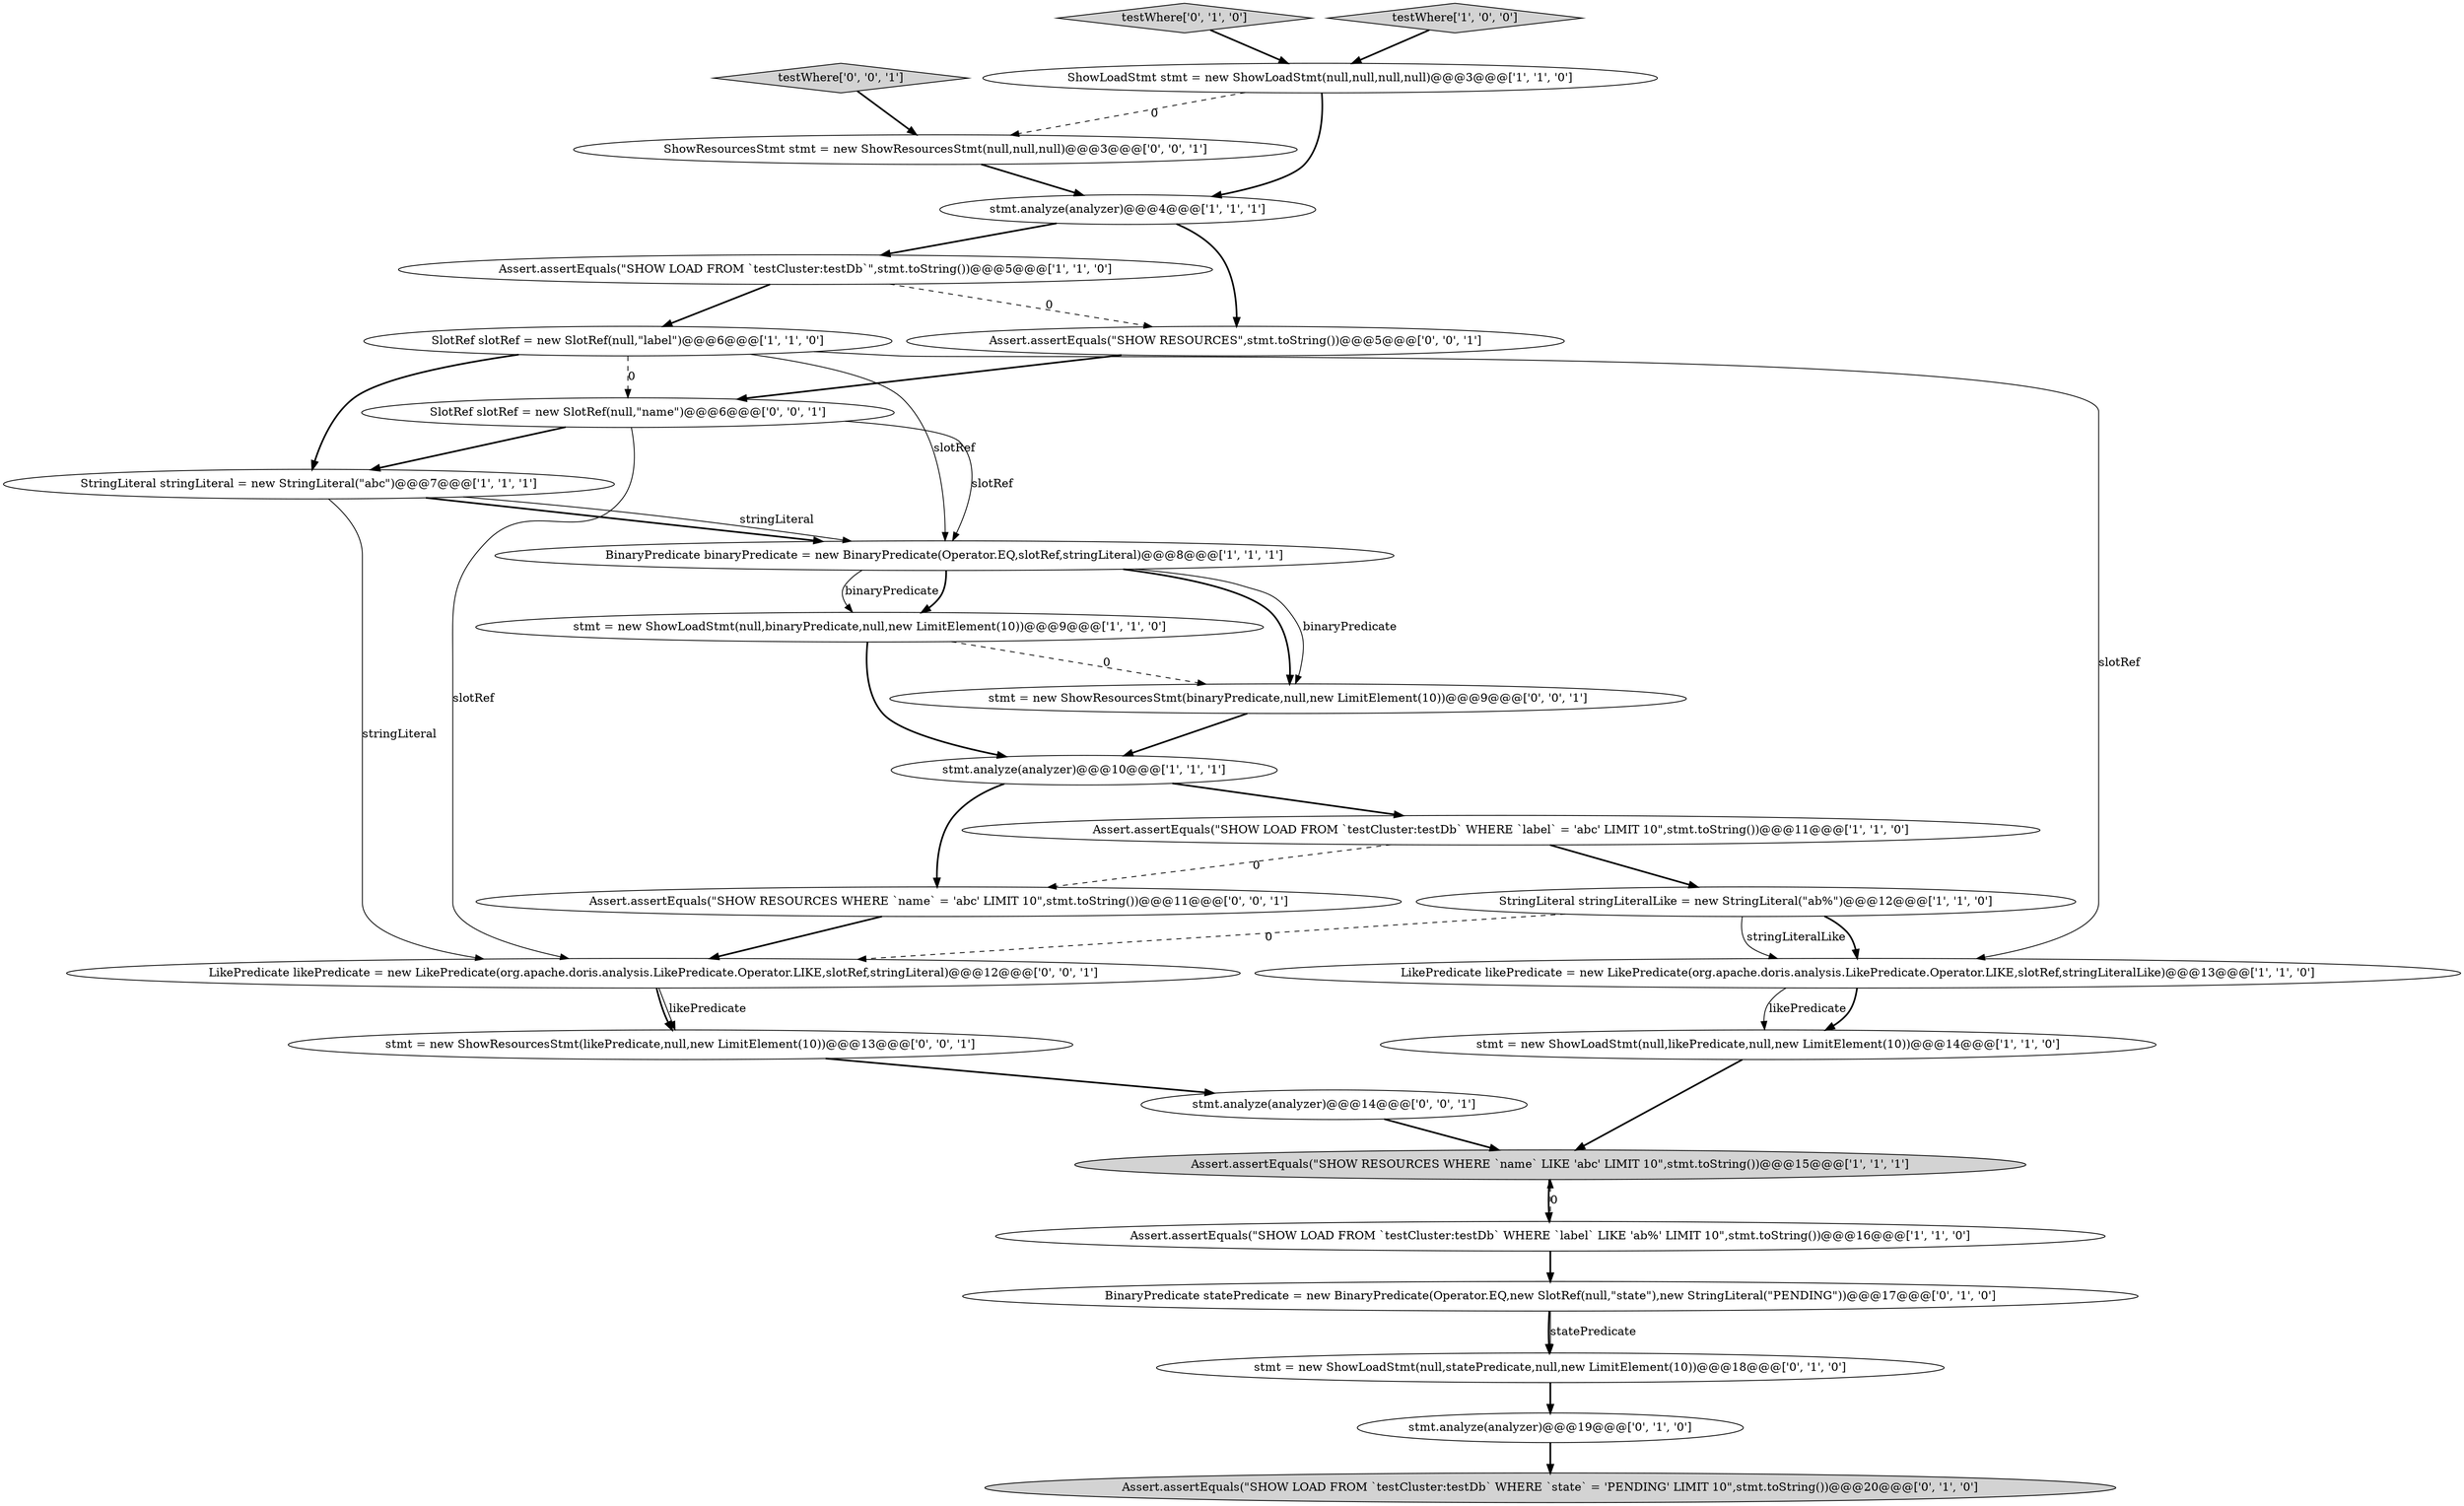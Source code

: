 digraph {
10 [style = filled, label = "SlotRef slotRef = new SlotRef(null,\"label\")@@@6@@@['1', '1', '0']", fillcolor = white, shape = ellipse image = "AAA0AAABBB1BBB"];
18 [style = filled, label = "stmt = new ShowLoadStmt(null,statePredicate,null,new LimitElement(10))@@@18@@@['0', '1', '0']", fillcolor = white, shape = ellipse image = "AAA1AAABBB2BBB"];
7 [style = filled, label = "StringLiteral stringLiteral = new StringLiteral(\"abc\")@@@7@@@['1', '1', '1']", fillcolor = white, shape = ellipse image = "AAA0AAABBB1BBB"];
28 [style = filled, label = "stmt = new ShowResourcesStmt(likePredicate,null,new LimitElement(10))@@@13@@@['0', '0', '1']", fillcolor = white, shape = ellipse image = "AAA0AAABBB3BBB"];
23 [style = filled, label = "ShowResourcesStmt stmt = new ShowResourcesStmt(null,null,null)@@@3@@@['0', '0', '1']", fillcolor = white, shape = ellipse image = "AAA0AAABBB3BBB"];
12 [style = filled, label = "BinaryPredicate binaryPredicate = new BinaryPredicate(Operator.EQ,slotRef,stringLiteral)@@@8@@@['1', '1', '1']", fillcolor = white, shape = ellipse image = "AAA0AAABBB1BBB"];
25 [style = filled, label = "testWhere['0', '0', '1']", fillcolor = lightgray, shape = diamond image = "AAA0AAABBB3BBB"];
6 [style = filled, label = "ShowLoadStmt stmt = new ShowLoadStmt(null,null,null,null)@@@3@@@['1', '1', '0']", fillcolor = white, shape = ellipse image = "AAA0AAABBB1BBB"];
22 [style = filled, label = "SlotRef slotRef = new SlotRef(null,\"name\")@@@6@@@['0', '0', '1']", fillcolor = white, shape = ellipse image = "AAA0AAABBB3BBB"];
24 [style = filled, label = "Assert.assertEquals(\"SHOW RESOURCES WHERE `name` = 'abc' LIMIT 10\",stmt.toString())@@@11@@@['0', '0', '1']", fillcolor = white, shape = ellipse image = "AAA0AAABBB3BBB"];
5 [style = filled, label = "Assert.assertEquals(\"SHOW RESOURCES WHERE `name` LIKE 'abc' LIMIT 10\",stmt.toString())@@@15@@@['1', '1', '1']", fillcolor = lightgray, shape = ellipse image = "AAA0AAABBB1BBB"];
26 [style = filled, label = "Assert.assertEquals(\"SHOW RESOURCES\",stmt.toString())@@@5@@@['0', '0', '1']", fillcolor = white, shape = ellipse image = "AAA0AAABBB3BBB"];
27 [style = filled, label = "stmt.analyze(analyzer)@@@14@@@['0', '0', '1']", fillcolor = white, shape = ellipse image = "AAA0AAABBB3BBB"];
11 [style = filled, label = "stmt = new ShowLoadStmt(null,binaryPredicate,null,new LimitElement(10))@@@9@@@['1', '1', '0']", fillcolor = white, shape = ellipse image = "AAA0AAABBB1BBB"];
17 [style = filled, label = "testWhere['0', '1', '0']", fillcolor = lightgray, shape = diamond image = "AAA0AAABBB2BBB"];
3 [style = filled, label = "Assert.assertEquals(\"SHOW LOAD FROM `testCluster:testDb` WHERE `label` LIKE 'ab%' LIMIT 10\",stmt.toString())@@@16@@@['1', '1', '0']", fillcolor = white, shape = ellipse image = "AAA0AAABBB1BBB"];
19 [style = filled, label = "Assert.assertEquals(\"SHOW LOAD FROM `testCluster:testDb` WHERE `state` = 'PENDING' LIMIT 10\",stmt.toString())@@@20@@@['0', '1', '0']", fillcolor = lightgray, shape = ellipse image = "AAA1AAABBB2BBB"];
4 [style = filled, label = "stmt = new ShowLoadStmt(null,likePredicate,null,new LimitElement(10))@@@14@@@['1', '1', '0']", fillcolor = white, shape = ellipse image = "AAA0AAABBB1BBB"];
0 [style = filled, label = "StringLiteral stringLiteralLike = new StringLiteral(\"ab%\")@@@12@@@['1', '1', '0']", fillcolor = white, shape = ellipse image = "AAA0AAABBB1BBB"];
1 [style = filled, label = "LikePredicate likePredicate = new LikePredicate(org.apache.doris.analysis.LikePredicate.Operator.LIKE,slotRef,stringLiteralLike)@@@13@@@['1', '1', '0']", fillcolor = white, shape = ellipse image = "AAA0AAABBB1BBB"];
15 [style = filled, label = "stmt.analyze(analyzer)@@@19@@@['0', '1', '0']", fillcolor = white, shape = ellipse image = "AAA1AAABBB2BBB"];
14 [style = filled, label = "stmt.analyze(analyzer)@@@10@@@['1', '1', '1']", fillcolor = white, shape = ellipse image = "AAA0AAABBB1BBB"];
8 [style = filled, label = "Assert.assertEquals(\"SHOW LOAD FROM `testCluster:testDb` WHERE `label` = 'abc' LIMIT 10\",stmt.toString())@@@11@@@['1', '1', '0']", fillcolor = white, shape = ellipse image = "AAA0AAABBB1BBB"];
20 [style = filled, label = "stmt = new ShowResourcesStmt(binaryPredicate,null,new LimitElement(10))@@@9@@@['0', '0', '1']", fillcolor = white, shape = ellipse image = "AAA0AAABBB3BBB"];
16 [style = filled, label = "BinaryPredicate statePredicate = new BinaryPredicate(Operator.EQ,new SlotRef(null,\"state\"),new StringLiteral(\"PENDING\"))@@@17@@@['0', '1', '0']", fillcolor = white, shape = ellipse image = "AAA1AAABBB2BBB"];
9 [style = filled, label = "testWhere['1', '0', '0']", fillcolor = lightgray, shape = diamond image = "AAA0AAABBB1BBB"];
21 [style = filled, label = "LikePredicate likePredicate = new LikePredicate(org.apache.doris.analysis.LikePredicate.Operator.LIKE,slotRef,stringLiteral)@@@12@@@['0', '0', '1']", fillcolor = white, shape = ellipse image = "AAA0AAABBB3BBB"];
2 [style = filled, label = "stmt.analyze(analyzer)@@@4@@@['1', '1', '1']", fillcolor = white, shape = ellipse image = "AAA0AAABBB1BBB"];
13 [style = filled, label = "Assert.assertEquals(\"SHOW LOAD FROM `testCluster:testDb`\",stmt.toString())@@@5@@@['1', '1', '0']", fillcolor = white, shape = ellipse image = "AAA0AAABBB1BBB"];
24->21 [style = bold, label=""];
25->23 [style = bold, label=""];
26->22 [style = bold, label=""];
23->2 [style = bold, label=""];
7->21 [style = solid, label="stringLiteral"];
13->26 [style = dashed, label="0"];
1->4 [style = solid, label="likePredicate"];
2->26 [style = bold, label=""];
0->1 [style = solid, label="stringLiteralLike"];
11->20 [style = dashed, label="0"];
8->0 [style = bold, label=""];
0->21 [style = dashed, label="0"];
16->18 [style = bold, label=""];
2->13 [style = bold, label=""];
10->12 [style = solid, label="slotRef"];
4->5 [style = bold, label=""];
22->12 [style = solid, label="slotRef"];
8->24 [style = dashed, label="0"];
15->19 [style = bold, label=""];
12->11 [style = solid, label="binaryPredicate"];
14->24 [style = bold, label=""];
10->1 [style = solid, label="slotRef"];
0->1 [style = bold, label=""];
11->14 [style = bold, label=""];
22->21 [style = solid, label="slotRef"];
6->2 [style = bold, label=""];
9->6 [style = bold, label=""];
16->18 [style = solid, label="statePredicate"];
28->27 [style = bold, label=""];
10->7 [style = bold, label=""];
7->12 [style = bold, label=""];
7->12 [style = solid, label="stringLiteral"];
17->6 [style = bold, label=""];
22->7 [style = bold, label=""];
27->5 [style = bold, label=""];
14->8 [style = bold, label=""];
12->20 [style = bold, label=""];
12->20 [style = solid, label="binaryPredicate"];
1->4 [style = bold, label=""];
12->11 [style = bold, label=""];
5->3 [style = bold, label=""];
3->16 [style = bold, label=""];
13->10 [style = bold, label=""];
20->14 [style = bold, label=""];
10->22 [style = dashed, label="0"];
3->5 [style = dashed, label="0"];
21->28 [style = bold, label=""];
21->28 [style = solid, label="likePredicate"];
6->23 [style = dashed, label="0"];
18->15 [style = bold, label=""];
}
